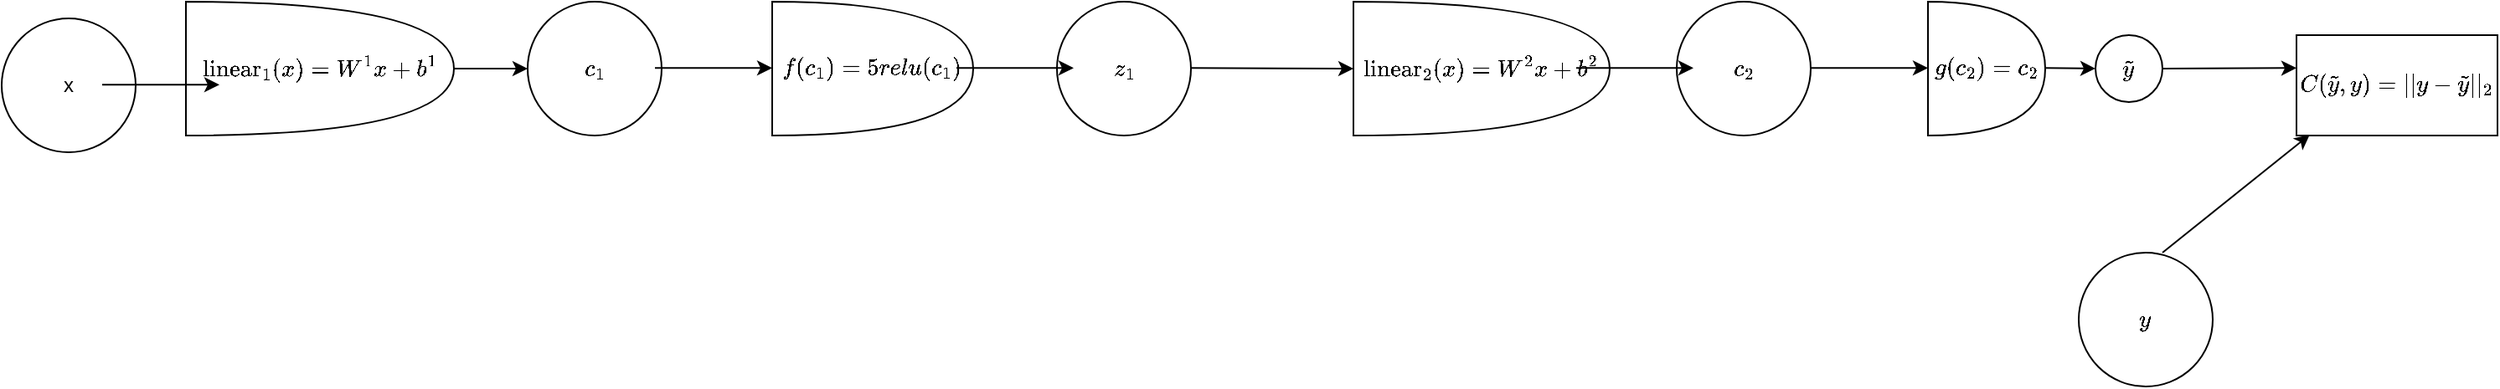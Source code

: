 <mxfile version="21.7.4" type="github">
  <diagram id="C5RBs43oDa-KdzZeNtuy" name="Page-1">
    <mxGraphModel dx="1026" dy="661" grid="1" gridSize="10" guides="1" tooltips="1" connect="1" arrows="1" fold="1" page="1" pageScale="1" pageWidth="827" pageHeight="1169" math="1" shadow="0">
      <root>
        <mxCell id="WIyWlLk6GJQsqaUBKTNV-0" />
        <mxCell id="WIyWlLk6GJQsqaUBKTNV-1" parent="WIyWlLk6GJQsqaUBKTNV-0" />
        <mxCell id="X5iJlTNoj8tmg3NEINCG-0" value="x&lt;br&gt;" style="ellipse;whiteSpace=wrap;html=1;aspect=fixed;" parent="WIyWlLk6GJQsqaUBKTNV-1" vertex="1">
          <mxGeometry x="20" y="130" width="80" height="80" as="geometry" />
        </mxCell>
        <mxCell id="X5iJlTNoj8tmg3NEINCG-1" value="$$\text{linear}_1(x)=W^{1}x+b^{1}$$" style="shape=or;whiteSpace=wrap;html=1;" parent="WIyWlLk6GJQsqaUBKTNV-1" vertex="1">
          <mxGeometry x="130" y="120" width="160" height="80" as="geometry" />
        </mxCell>
        <mxCell id="X5iJlTNoj8tmg3NEINCG-2" value="$$c_1$$" style="ellipse;whiteSpace=wrap;html=1;aspect=fixed;" parent="WIyWlLk6GJQsqaUBKTNV-1" vertex="1">
          <mxGeometry x="334" y="120" width="80" height="80" as="geometry" />
        </mxCell>
        <mxCell id="X5iJlTNoj8tmg3NEINCG-3" value="$$f(c_1)=5relu(c_1)$$" style="shape=or;whiteSpace=wrap;html=1;" parent="WIyWlLk6GJQsqaUBKTNV-1" vertex="1">
          <mxGeometry x="480" y="120" width="120" height="80" as="geometry" />
        </mxCell>
        <mxCell id="X5iJlTNoj8tmg3NEINCG-4" value="$$z_1$$" style="ellipse;whiteSpace=wrap;html=1;aspect=fixed;" parent="WIyWlLk6GJQsqaUBKTNV-1" vertex="1">
          <mxGeometry x="650" y="120" width="80" height="80" as="geometry" />
        </mxCell>
        <mxCell id="X5iJlTNoj8tmg3NEINCG-5" value="$$\text{linear}_2(x)=W^{2}x+b^{2}$$" style="shape=or;whiteSpace=wrap;html=1;" parent="WIyWlLk6GJQsqaUBKTNV-1" vertex="1">
          <mxGeometry x="827" y="120" width="153" height="80" as="geometry" />
        </mxCell>
        <mxCell id="X5iJlTNoj8tmg3NEINCG-6" value="$$c_2$$" style="ellipse;whiteSpace=wrap;html=1;aspect=fixed;" parent="WIyWlLk6GJQsqaUBKTNV-1" vertex="1">
          <mxGeometry x="1020" y="120" width="80" height="80" as="geometry" />
        </mxCell>
        <mxCell id="X5iJlTNoj8tmg3NEINCG-7" value="$$g(c_2)=c_2$$" style="shape=or;whiteSpace=wrap;html=1;" parent="WIyWlLk6GJQsqaUBKTNV-1" vertex="1">
          <mxGeometry x="1170" y="120" width="70" height="80" as="geometry" />
        </mxCell>
        <mxCell id="X5iJlTNoj8tmg3NEINCG-8" value="$$\tilde{y}$$" style="ellipse;whiteSpace=wrap;html=1;aspect=fixed;" parent="WIyWlLk6GJQsqaUBKTNV-1" vertex="1">
          <mxGeometry x="1270" y="140" width="40" height="40" as="geometry" />
        </mxCell>
        <mxCell id="X5iJlTNoj8tmg3NEINCG-9" value="$$y$$" style="ellipse;whiteSpace=wrap;html=1;aspect=fixed;" parent="WIyWlLk6GJQsqaUBKTNV-1" vertex="1">
          <mxGeometry x="1260" y="270" width="80" height="80" as="geometry" />
        </mxCell>
        <mxCell id="X5iJlTNoj8tmg3NEINCG-12" value="$$C(\tilde{y},y)=||y-\tilde{y}||_{2}$$" style="rounded=0;whiteSpace=wrap;html=1;" parent="WIyWlLk6GJQsqaUBKTNV-1" vertex="1">
          <mxGeometry x="1390" y="140" width="120" height="60" as="geometry" />
        </mxCell>
        <mxCell id="X5iJlTNoj8tmg3NEINCG-14" value="" style="endArrow=classic;html=1;rounded=0;" parent="WIyWlLk6GJQsqaUBKTNV-1" edge="1">
          <mxGeometry width="50" height="50" relative="1" as="geometry">
            <mxPoint x="80" y="169.66" as="sourcePoint" />
            <mxPoint x="150" y="169.66" as="targetPoint" />
          </mxGeometry>
        </mxCell>
        <mxCell id="X5iJlTNoj8tmg3NEINCG-17" value="" style="endArrow=classic;html=1;rounded=0;exitX=1;exitY=0.5;exitDx=0;exitDy=0;exitPerimeter=0;" parent="WIyWlLk6GJQsqaUBKTNV-1" source="X5iJlTNoj8tmg3NEINCG-1" target="X5iJlTNoj8tmg3NEINCG-2" edge="1">
          <mxGeometry width="50" height="50" relative="1" as="geometry">
            <mxPoint x="290" y="167" as="sourcePoint" />
            <mxPoint x="360" y="250" as="targetPoint" />
          </mxGeometry>
        </mxCell>
        <mxCell id="X5iJlTNoj8tmg3NEINCG-18" value="" style="endArrow=classic;html=1;rounded=0;" parent="WIyWlLk6GJQsqaUBKTNV-1" edge="1">
          <mxGeometry width="50" height="50" relative="1" as="geometry">
            <mxPoint x="410" y="159.66" as="sourcePoint" />
            <mxPoint x="480" y="159.66" as="targetPoint" />
          </mxGeometry>
        </mxCell>
        <mxCell id="X5iJlTNoj8tmg3NEINCG-19" value="" style="endArrow=classic;html=1;rounded=0;" parent="WIyWlLk6GJQsqaUBKTNV-1" edge="1">
          <mxGeometry width="50" height="50" relative="1" as="geometry">
            <mxPoint x="590" y="159.66" as="sourcePoint" />
            <mxPoint x="660" y="159.66" as="targetPoint" />
          </mxGeometry>
        </mxCell>
        <mxCell id="X5iJlTNoj8tmg3NEINCG-20" value="" style="endArrow=classic;html=1;rounded=0;entryX=0;entryY=0.5;entryDx=0;entryDy=0;entryPerimeter=0;" parent="WIyWlLk6GJQsqaUBKTNV-1" target="X5iJlTNoj8tmg3NEINCG-5" edge="1">
          <mxGeometry width="50" height="50" relative="1" as="geometry">
            <mxPoint x="730" y="159.66" as="sourcePoint" />
            <mxPoint x="800" y="159.66" as="targetPoint" />
          </mxGeometry>
        </mxCell>
        <mxCell id="X5iJlTNoj8tmg3NEINCG-21" value="&lt;br&gt;" style="text;html=1;align=center;verticalAlign=middle;resizable=0;points=[];autosize=1;strokeColor=none;fillColor=none;" parent="WIyWlLk6GJQsqaUBKTNV-1" vertex="1">
          <mxGeometry x="1220" y="308" width="20" height="30" as="geometry" />
        </mxCell>
        <mxCell id="X5iJlTNoj8tmg3NEINCG-22" value="" style="endArrow=classic;html=1;rounded=0;exitX=1;exitY=0.5;exitDx=0;exitDy=0;" parent="WIyWlLk6GJQsqaUBKTNV-1" source="X5iJlTNoj8tmg3NEINCG-8" edge="1">
          <mxGeometry width="50" height="50" relative="1" as="geometry">
            <mxPoint x="1320" y="159.66" as="sourcePoint" />
            <mxPoint x="1390" y="159.66" as="targetPoint" />
          </mxGeometry>
        </mxCell>
        <mxCell id="X5iJlTNoj8tmg3NEINCG-23" value="" style="endArrow=classic;html=1;rounded=0;entryX=0.066;entryY=0.992;entryDx=0;entryDy=0;entryPerimeter=0;" parent="WIyWlLk6GJQsqaUBKTNV-1" target="X5iJlTNoj8tmg3NEINCG-12" edge="1">
          <mxGeometry width="50" height="50" relative="1" as="geometry">
            <mxPoint x="1310" y="270" as="sourcePoint" />
            <mxPoint x="1380" y="270" as="targetPoint" />
          </mxGeometry>
        </mxCell>
        <mxCell id="X5iJlTNoj8tmg3NEINCG-24" value="" style="endArrow=classic;html=1;rounded=0;" parent="WIyWlLk6GJQsqaUBKTNV-1" edge="1">
          <mxGeometry width="50" height="50" relative="1" as="geometry">
            <mxPoint x="960" y="159.66" as="sourcePoint" />
            <mxPoint x="1030" y="159.66" as="targetPoint" />
          </mxGeometry>
        </mxCell>
        <mxCell id="X5iJlTNoj8tmg3NEINCG-25" value="" style="endArrow=classic;html=1;rounded=0;" parent="WIyWlLk6GJQsqaUBKTNV-1" target="X5iJlTNoj8tmg3NEINCG-8" edge="1">
          <mxGeometry width="50" height="50" relative="1" as="geometry">
            <mxPoint x="1240" y="159.66" as="sourcePoint" />
            <mxPoint x="1310" y="159.66" as="targetPoint" />
          </mxGeometry>
        </mxCell>
        <mxCell id="X5iJlTNoj8tmg3NEINCG-26" value="" style="endArrow=classic;html=1;rounded=0;" parent="WIyWlLk6GJQsqaUBKTNV-1" edge="1">
          <mxGeometry width="50" height="50" relative="1" as="geometry">
            <mxPoint x="1100" y="159.66" as="sourcePoint" />
            <mxPoint x="1170" y="159.66" as="targetPoint" />
          </mxGeometry>
        </mxCell>
      </root>
    </mxGraphModel>
  </diagram>
</mxfile>
